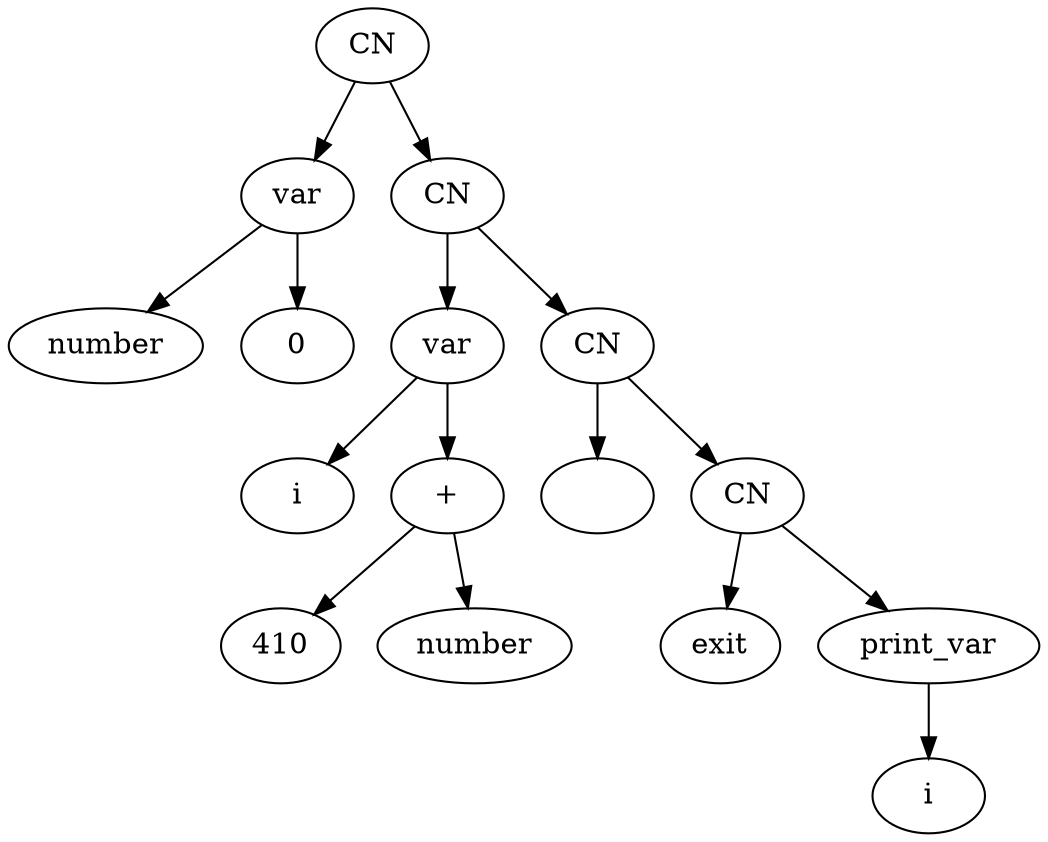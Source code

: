 digraph {
	node0x563d4a67b4e0[label="CN"]
	node0x563d4a67ad80[label="var"]
	node0x563d4a67b4e0 -> node0x563d4a67ad80
	node0x563d4a67ad80[label="var"]
	node0x563d4a67ad00[label="number"]
	node0x563d4a67ad80 -> node0x563d4a67ad00
	node0x563d4a67ad80[label="var"]
	node0x563d4a67ad50[label="0"]
	node0x563d4a67ad80 -> node0x563d4a67ad50
	node0x563d4a67b4e0[label="CN"]
	node0x563d4a67b4b0[label="CN"]
	node0x563d4a67b4e0 -> node0x563d4a67b4b0
	node0x563d4a67b4b0[label="CN"]
	node0x563d4a67afd0[label="var"]
	node0x563d4a67b4b0 -> node0x563d4a67afd0
	node0x563d4a67afd0[label="var"]
	node0x563d4a67adb0[label="i"]
	node0x563d4a67afd0 -> node0x563d4a67adb0
	node0x563d4a67afd0[label="var"]
	node0x563d4a67afa0[label="+"]
	node0x563d4a67afd0 -> node0x563d4a67afa0
	node0x563d4a67afa0[label="+"]
	node0x563d4a67af20[label="410"]
	node0x563d4a67afa0 -> node0x563d4a67af20
	node0x563d4a67afa0[label="+"]
	node0x563d4a67af50[label="number"]
	node0x563d4a67afa0 -> node0x563d4a67af50
	node0x563d4a67b4b0[label="CN"]
	node0x563d4a67b480[label="CN"]
	node0x563d4a67b4b0 -> node0x563d4a67b480
	node0x563d4a67b480[label="CN"]
	node0x563d4a67b340[label=""]
	node0x563d4a67b480 -> node0x563d4a67b340
	node0x563d4a67b480[label="CN"]
	node0x563d4a67b450[label="CN"]
	node0x563d4a67b480 -> node0x563d4a67b450
	node0x563d4a67b450[label="CN"]
	node0x563d4a67b370[label="exit"]
	node0x563d4a67b450 -> node0x563d4a67b370
	node0x563d4a67b450[label="CN"]
	node0x563d4a67b420[label="print_var"]
	node0x563d4a67b450 -> node0x563d4a67b420
	node0x563d4a67b420[label="print_var"]
	node0x563d4a67b3a0[label="i"]
	node0x563d4a67b420 -> node0x563d4a67b3a0
}
